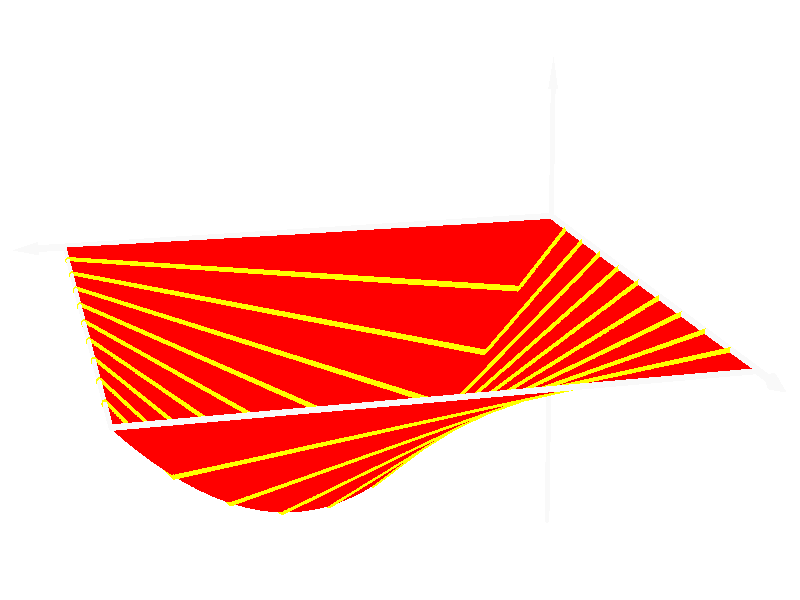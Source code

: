 #include "colors.inc"

camera {
	location <1.2, 0.7, 3.5>
	look_at <0.45, 0, 0.5>
	right 16/9 * x * 0.25
	up y * 0.25
}

#declare d = 0.005;

light_source { <1, 8, 4> color White }
light_source { <0, -5, 3> color <0.5,0.5,0.5> }
sky_sphere {
	pigment {
		color <1,1,1>
	}
}

union {
	cylinder { <0,0,0>, <0,0,1.06>, d }
	cone { <0,0,1.05>, 2*d, <0,0,1.1>, 0 }
	cylinder { <0,0,0>, <1.06,0,0>, d }
	cone { <1.05,0,0>, 2*d, <1.1,0,0>, 0 }
	cylinder { <0,-0.5,0>, <0,0.2,0>, d }
	cone { <0,0.2,0>, 2*d, <0,0.25, 0>, 0 }
	cylinder { <0,0,1>, <1,0,1>, d*0.7 }
	cylinder { <1,0,0>, <1,0,1>, d*0.7 }
	sphere { <1, 0, 1>, d*0.7 }
	pigment {
		color rgb <0.95,0.95,0.95>
	}
	finish {
		specular 0.9
		metallic
	}
}

#declare xi = 0.1;
#while (xi < 0.95)
union {
	sphere { <1,0,xi>, d }
	cylinder { <1,0,xi>, <xi,xi*(xi-1),xi>, d }
	sphere { <xi,xi*(xi-1),xi>, d }
	cylinder { <0,0,xi>, <xi,xi*(xi-1),xi>, d }
	sphere { <0,0,xi>, d }
	pigment {
		color rgb <1,1,0>
	}
	finish {
		specular 0.9
		metallic
	}
}
#declare xi = xi + 0.1;
#end

parametric {
	function { u },
	function { 0.5 * (u - v) + 0.5 * abs(u - v) - u * (1 - v) }
	function { v }
	<0,0>, <1,1>
	contained_by { box { <0,-1.1,0>, <1,0.1,1> } }
	accuracy 0.001
	precompute 10, x,y,z
	pigment { color rgb <1,0,0> }
	finish {
		diffuse 0.7
		specular 0.9
		metallic
	}
}
